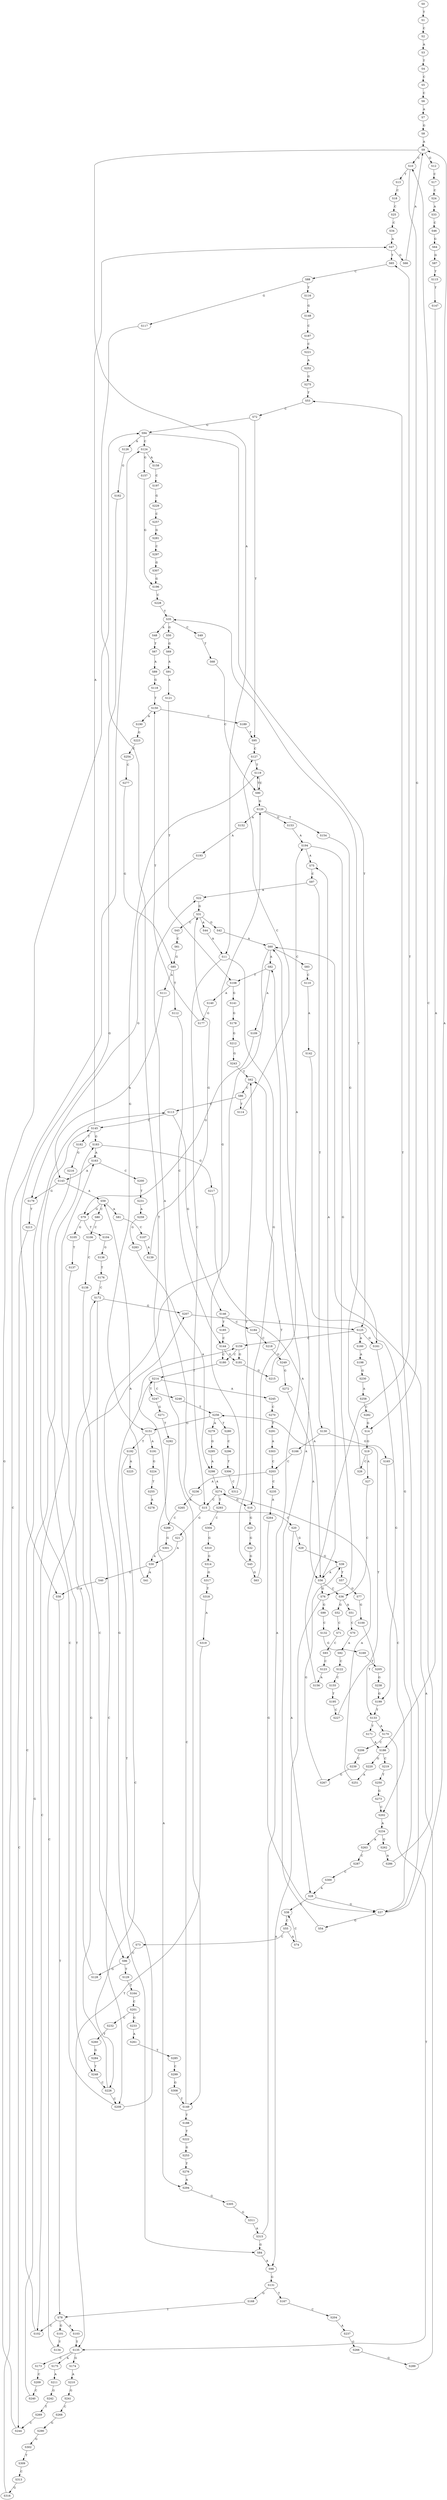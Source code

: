 strict digraph  {
	S0 -> S1 [ label = T ];
	S1 -> S2 [ label = C ];
	S2 -> S3 [ label = A ];
	S3 -> S4 [ label = T ];
	S4 -> S5 [ label = C ];
	S5 -> S6 [ label = C ];
	S6 -> S7 [ label = A ];
	S7 -> S8 [ label = G ];
	S8 -> S9 [ label = A ];
	S9 -> S10 [ label = C ];
	S9 -> S11 [ label = A ];
	S9 -> S12 [ label = G ];
	S10 -> S13 [ label = T ];
	S10 -> S14 [ label = G ];
	S11 -> S15 [ label = C ];
	S11 -> S16 [ label = G ];
	S12 -> S17 [ label = C ];
	S13 -> S18 [ label = C ];
	S14 -> S19 [ label = G ];
	S15 -> S20 [ label = C ];
	S15 -> S21 [ label = G ];
	S15 -> S22 [ label = A ];
	S16 -> S23 [ label = G ];
	S17 -> S24 [ label = C ];
	S18 -> S25 [ label = C ];
	S19 -> S26 [ label = C ];
	S19 -> S27 [ label = A ];
	S20 -> S28 [ label = A ];
	S20 -> S29 [ label = G ];
	S21 -> S30 [ label = A ];
	S22 -> S31 [ label = G ];
	S23 -> S32 [ label = G ];
	S24 -> S33 [ label = A ];
	S25 -> S34 [ label = C ];
	S26 -> S35 [ label = T ];
	S27 -> S36 [ label = C ];
	S28 -> S37 [ label = G ];
	S28 -> S38 [ label = C ];
	S29 -> S39 [ label = G ];
	S30 -> S40 [ label = G ];
	S30 -> S41 [ label = A ];
	S31 -> S42 [ label = G ];
	S31 -> S43 [ label = C ];
	S31 -> S44 [ label = A ];
	S32 -> S45 [ label = G ];
	S33 -> S46 [ label = C ];
	S34 -> S47 [ label = A ];
	S35 -> S48 [ label = A ];
	S35 -> S49 [ label = C ];
	S35 -> S50 [ label = G ];
	S36 -> S51 [ label = A ];
	S36 -> S52 [ label = G ];
	S37 -> S9 [ label = A ];
	S37 -> S53 [ label = T ];
	S37 -> S54 [ label = G ];
	S38 -> S55 [ label = C ];
	S39 -> S56 [ label = A ];
	S39 -> S57 [ label = T ];
	S40 -> S58 [ label = G ];
	S41 -> S59 [ label = A ];
	S42 -> S60 [ label = A ];
	S43 -> S61 [ label = C ];
	S44 -> S11 [ label = A ];
	S45 -> S62 [ label = T ];
	S45 -> S63 [ label = G ];
	S46 -> S64 [ label = G ];
	S47 -> S65 [ label = T ];
	S47 -> S66 [ label = G ];
	S48 -> S67 [ label = T ];
	S49 -> S68 [ label = T ];
	S50 -> S69 [ label = G ];
	S51 -> S70 [ label = C ];
	S52 -> S71 [ label = C ];
	S53 -> S72 [ label = C ];
	S54 -> S60 [ label = A ];
	S55 -> S73 [ label = C ];
	S55 -> S74 [ label = A ];
	S56 -> S36 [ label = C ];
	S56 -> S75 [ label = A ];
	S56 -> S76 [ label = G ];
	S57 -> S77 [ label = G ];
	S58 -> S78 [ label = T ];
	S59 -> S79 [ label = G ];
	S59 -> S80 [ label = C ];
	S59 -> S81 [ label = A ];
	S60 -> S82 [ label = A ];
	S60 -> S83 [ label = C ];
	S60 -> S84 [ label = G ];
	S61 -> S85 [ label = G ];
	S62 -> S86 [ label = C ];
	S63 -> S62 [ label = T ];
	S64 -> S87 [ label = G ];
	S65 -> S88 [ label = C ];
	S66 -> S9 [ label = A ];
	S67 -> S89 [ label = A ];
	S68 -> S90 [ label = C ];
	S69 -> S91 [ label = A ];
	S70 -> S92 [ label = A ];
	S71 -> S93 [ label = C ];
	S72 -> S94 [ label = G ];
	S72 -> S95 [ label = T ];
	S73 -> S96 [ label = C ];
	S74 -> S38 [ label = C ];
	S75 -> S97 [ label = C ];
	S76 -> S98 [ label = A ];
	S76 -> S99 [ label = G ];
	S77 -> S100 [ label = G ];
	S78 -> S101 [ label = G ];
	S78 -> S102 [ label = C ];
	S78 -> S103 [ label = A ];
	S79 -> S104 [ label = T ];
	S79 -> S105 [ label = G ];
	S80 -> S106 [ label = C ];
	S81 -> S107 [ label = C ];
	S82 -> S108 [ label = T ];
	S82 -> S109 [ label = A ];
	S83 -> S110 [ label = C ];
	S84 -> S98 [ label = A ];
	S85 -> S111 [ label = A ];
	S85 -> S112 [ label = T ];
	S86 -> S113 [ label = C ];
	S86 -> S114 [ label = T ];
	S87 -> S115 [ label = T ];
	S88 -> S116 [ label = T ];
	S88 -> S117 [ label = G ];
	S89 -> S118 [ label = G ];
	S90 -> S119 [ label = T ];
	S90 -> S120 [ label = G ];
	S91 -> S121 [ label = A ];
	S92 -> S122 [ label = C ];
	S93 -> S123 [ label = C ];
	S94 -> S124 [ label = C ];
	S94 -> S125 [ label = T ];
	S94 -> S126 [ label = A ];
	S95 -> S127 [ label = C ];
	S96 -> S128 [ label = G ];
	S96 -> S129 [ label = T ];
	S97 -> S22 [ label = A ];
	S97 -> S130 [ label = T ];
	S98 -> S131 [ label = G ];
	S99 -> S132 [ label = C ];
	S100 -> S133 [ label = T ];
	S101 -> S134 [ label = T ];
	S102 -> S113 [ label = C ];
	S103 -> S135 [ label = T ];
	S104 -> S136 [ label = G ];
	S105 -> S137 [ label = T ];
	S106 -> S138 [ label = C ];
	S107 -> S139 [ label = A ];
	S108 -> S140 [ label = A ];
	S108 -> S141 [ label = G ];
	S109 -> S79 [ label = G ];
	S110 -> S142 [ label = A ];
	S111 -> S143 [ label = A ];
	S112 -> S144 [ label = C ];
	S113 -> S145 [ label = C ];
	S113 -> S146 [ label = G ];
	S114 -> S127 [ label = C ];
	S115 -> S147 [ label = T ];
	S116 -> S148 [ label = G ];
	S117 -> S149 [ label = T ];
	S118 -> S150 [ label = T ];
	S119 -> S151 [ label = G ];
	S119 -> S90 [ label = C ];
	S120 -> S152 [ label = A ];
	S120 -> S153 [ label = G ];
	S120 -> S154 [ label = T ];
	S121 -> S108 [ label = T ];
	S122 -> S155 [ label = C ];
	S123 -> S156 [ label = A ];
	S124 -> S157 [ label = G ];
	S124 -> S158 [ label = A ];
	S125 -> S159 [ label = C ];
	S125 -> S160 [ label = A ];
	S125 -> S161 [ label = G ];
	S126 -> S162 [ label = G ];
	S127 -> S119 [ label = T ];
	S128 -> S163 [ label = A ];
	S129 -> S164 [ label = T ];
	S130 -> S165 [ label = G ];
	S130 -> S166 [ label = A ];
	S131 -> S167 [ label = T ];
	S131 -> S168 [ label = G ];
	S132 -> S169 [ label = G ];
	S133 -> S170 [ label = A ];
	S133 -> S171 [ label = T ];
	S134 -> S172 [ label = C ];
	S135 -> S173 [ label = C ];
	S135 -> S174 [ label = G ];
	S135 -> S175 [ label = A ];
	S136 -> S176 [ label = T ];
	S137 -> S102 [ label = C ];
	S138 -> S96 [ label = C ];
	S139 -> S31 [ label = G ];
	S140 -> S177 [ label = G ];
	S141 -> S178 [ label = G ];
	S142 -> S37 [ label = G ];
	S143 -> S59 [ label = A ];
	S143 -> S179 [ label = G ];
	S144 -> S180 [ label = C ];
	S144 -> S181 [ label = G ];
	S145 -> S182 [ label = T ];
	S145 -> S47 [ label = A ];
	S145 -> S183 [ label = G ];
	S146 -> S184 [ label = C ];
	S146 -> S185 [ label = T ];
	S147 -> S186 [ label = A ];
	S148 -> S187 [ label = C ];
	S149 -> S159 [ label = C ];
	S149 -> S188 [ label = T ];
	S150 -> S189 [ label = C ];
	S150 -> S190 [ label = A ];
	S151 -> S191 [ label = A ];
	S151 -> S192 [ label = T ];
	S152 -> S193 [ label = A ];
	S153 -> S194 [ label = A ];
	S154 -> S161 [ label = G ];
	S155 -> S195 [ label = T ];
	S156 -> S65 [ label = T ];
	S157 -> S196 [ label = G ];
	S158 -> S197 [ label = C ];
	S159 -> S181 [ label = G ];
	S159 -> S180 [ label = C ];
	S160 -> S198 [ label = A ];
	S161 -> S199 [ label = G ];
	S162 -> S58 [ label = G ];
	S163 -> S143 [ label = A ];
	S163 -> S200 [ label = C ];
	S164 -> S201 [ label = C ];
	S165 -> S202 [ label = C ];
	S166 -> S203 [ label = C ];
	S167 -> S204 [ label = C ];
	S168 -> S78 [ label = T ];
	S169 -> S205 [ label = T ];
	S170 -> S135 [ label = T ];
	S170 -> S206 [ label = C ];
	S171 -> S186 [ label = A ];
	S172 -> S207 [ label = G ];
	S172 -> S208 [ label = C ];
	S173 -> S209 [ label = C ];
	S174 -> S210 [ label = A ];
	S175 -> S211 [ label = A ];
	S176 -> S172 [ label = C ];
	S177 -> S150 [ label = T ];
	S178 -> S212 [ label = G ];
	S179 -> S213 [ label = T ];
	S180 -> S214 [ label = T ];
	S181 -> S215 [ label = G ];
	S182 -> S216 [ label = G ];
	S183 -> S163 [ label = A ];
	S183 -> S217 [ label = G ];
	S184 -> S218 [ label = C ];
	S185 -> S144 [ label = C ];
	S186 -> S219 [ label = C ];
	S186 -> S220 [ label = G ];
	S187 -> S221 [ label = C ];
	S188 -> S222 [ label = T ];
	S189 -> S95 [ label = T ];
	S190 -> S223 [ label = G ];
	S191 -> S224 [ label = G ];
	S192 -> S225 [ label = A ];
	S192 -> S226 [ label = C ];
	S193 -> S179 [ label = G ];
	S194 -> S75 [ label = A ];
	S194 -> S76 [ label = G ];
	S195 -> S227 [ label = C ];
	S196 -> S228 [ label = C ];
	S197 -> S229 [ label = G ];
	S198 -> S230 [ label = G ];
	S199 -> S133 [ label = T ];
	S200 -> S231 [ label = T ];
	S201 -> S232 [ label = C ];
	S201 -> S233 [ label = G ];
	S202 -> S234 [ label = A ];
	S203 -> S235 [ label = C ];
	S203 -> S236 [ label = A ];
	S204 -> S237 [ label = A ];
	S205 -> S238 [ label = G ];
	S206 -> S239 [ label = C ];
	S207 -> S125 [ label = T ];
	S208 -> S214 [ label = T ];
	S208 -> S145 [ label = C ];
	S209 -> S240 [ label = C ];
	S210 -> S241 [ label = G ];
	S211 -> S242 [ label = G ];
	S212 -> S243 [ label = G ];
	S213 -> S244 [ label = C ];
	S214 -> S245 [ label = A ];
	S214 -> S246 [ label = C ];
	S214 -> S247 [ label = T ];
	S215 -> S194 [ label = A ];
	S216 -> S248 [ label = T ];
	S217 -> S56 [ label = A ];
	S218 -> S249 [ label = G ];
	S219 -> S250 [ label = T ];
	S220 -> S251 [ label = A ];
	S221 -> S252 [ label = A ];
	S222 -> S253 [ label = G ];
	S223 -> S254 [ label = C ];
	S224 -> S255 [ label = T ];
	S226 -> S208 [ label = C ];
	S226 -> S207 [ label = G ];
	S227 -> S256 [ label = T ];
	S228 -> S35 [ label = T ];
	S229 -> S257 [ label = C ];
	S230 -> S258 [ label = A ];
	S231 -> S259 [ label = A ];
	S232 -> S260 [ label = T ];
	S233 -> S261 [ label = A ];
	S234 -> S262 [ label = G ];
	S234 -> S263 [ label = A ];
	S235 -> S264 [ label = A ];
	S236 -> S265 [ label = A ];
	S237 -> S266 [ label = G ];
	S238 -> S199 [ label = G ];
	S239 -> S267 [ label = G ];
	S240 -> S183 [ label = G ];
	S241 -> S268 [ label = C ];
	S242 -> S269 [ label = T ];
	S243 -> S62 [ label = T ];
	S244 -> S94 [ label = G ];
	S245 -> S270 [ label = C ];
	S246 -> S256 [ label = T ];
	S247 -> S271 [ label = G ];
	S248 -> S226 [ label = C ];
	S249 -> S272 [ label = G ];
	S250 -> S273 [ label = G ];
	S251 -> S274 [ label = A ];
	S252 -> S275 [ label = G ];
	S253 -> S276 [ label = T ];
	S254 -> S277 [ label = C ];
	S255 -> S278 [ label = A ];
	S256 -> S279 [ label = A ];
	S256 -> S280 [ label = T ];
	S256 -> S151 [ label = G ];
	S257 -> S281 [ label = G ];
	S258 -> S282 [ label = C ];
	S259 -> S283 [ label = G ];
	S260 -> S284 [ label = G ];
	S261 -> S285 [ label = T ];
	S262 -> S286 [ label = A ];
	S263 -> S287 [ label = C ];
	S264 -> S37 [ label = G ];
	S265 -> S288 [ label = C ];
	S266 -> S289 [ label = G ];
	S267 -> S39 [ label = G ];
	S268 -> S290 [ label = G ];
	S269 -> S244 [ label = C ];
	S270 -> S291 [ label = T ];
	S271 -> S292 [ label = T ];
	S272 -> S56 [ label = A ];
	S273 -> S202 [ label = C ];
	S274 -> S293 [ label = T ];
	S274 -> S15 [ label = C ];
	S274 -> S16 [ label = G ];
	S275 -> S53 [ label = T ];
	S276 -> S294 [ label = A ];
	S277 -> S85 [ label = G ];
	S279 -> S295 [ label = G ];
	S280 -> S296 [ label = C ];
	S281 -> S297 [ label = C ];
	S282 -> S14 [ label = G ];
	S283 -> S298 [ label = A ];
	S284 -> S248 [ label = T ];
	S285 -> S299 [ label = C ];
	S286 -> S10 [ label = C ];
	S287 -> S300 [ label = C ];
	S288 -> S301 [ label = G ];
	S289 -> S60 [ label = A ];
	S290 -> S302 [ label = G ];
	S291 -> S303 [ label = A ];
	S292 -> S294 [ label = A ];
	S293 -> S304 [ label = C ];
	S294 -> S305 [ label = G ];
	S295 -> S298 [ label = A ];
	S296 -> S306 [ label = T ];
	S297 -> S307 [ label = G ];
	S298 -> S274 [ label = A ];
	S299 -> S308 [ label = G ];
	S300 -> S28 [ label = A ];
	S301 -> S30 [ label = A ];
	S302 -> S309 [ label = T ];
	S303 -> S203 [ label = C ];
	S304 -> S310 [ label = G ];
	S305 -> S311 [ label = G ];
	S306 -> S312 [ label = C ];
	S307 -> S196 [ label = G ];
	S308 -> S149 [ label = T ];
	S309 -> S313 [ label = C ];
	S310 -> S314 [ label = G ];
	S311 -> S315 [ label = A ];
	S312 -> S120 [ label = G ];
	S313 -> S316 [ label = G ];
	S314 -> S317 [ label = G ];
	S315 -> S84 [ label = G ];
	S315 -> S82 [ label = A ];
	S316 -> S124 [ label = C ];
	S317 -> S318 [ label = T ];
	S318 -> S319 [ label = A ];
	S319 -> S135 [ label = T ];
}
